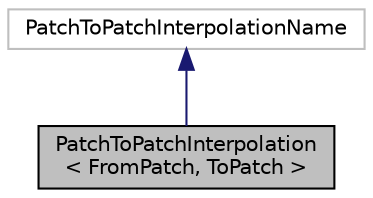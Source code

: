 digraph "PatchToPatchInterpolation&lt; FromPatch, ToPatch &gt;"
{
  bgcolor="transparent";
  edge [fontname="Helvetica",fontsize="10",labelfontname="Helvetica",labelfontsize="10"];
  node [fontname="Helvetica",fontsize="10",shape=record];
  Node0 [label="PatchToPatchInterpolation\l\< FromPatch, ToPatch \>",height=0.2,width=0.4,color="black", fillcolor="grey75", style="filled", fontcolor="black"];
  Node1 -> Node0 [dir="back",color="midnightblue",fontsize="10",style="solid",fontname="Helvetica"];
  Node1 [label="PatchToPatchInterpolationName",height=0.2,width=0.4,color="grey75"];
}
